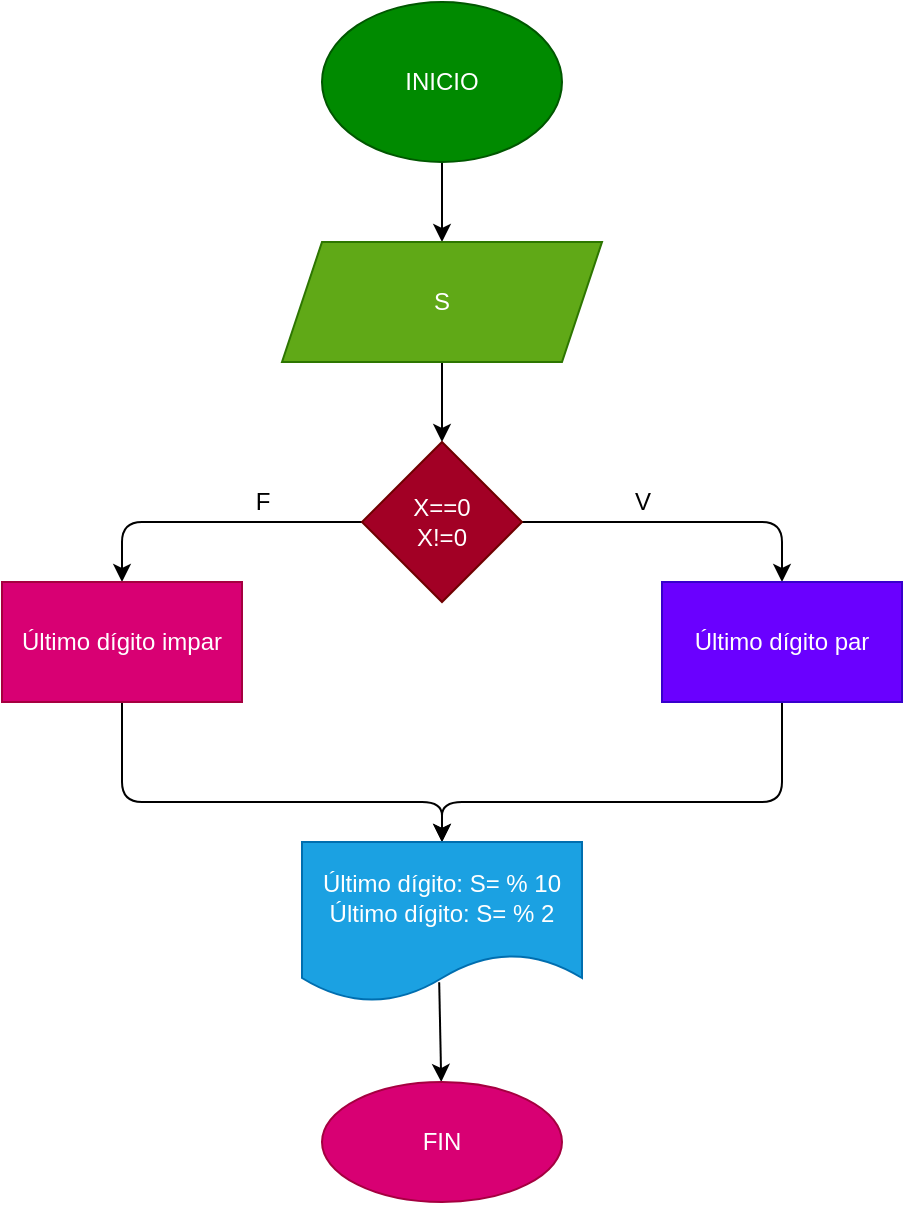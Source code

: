 <mxfile>
    <diagram id="NCBXMBYUoMJSnpKPag3M" name="Página-1">
        <mxGraphModel dx="413" dy="216" grid="1" gridSize="10" guides="1" tooltips="1" connect="1" arrows="1" fold="1" page="1" pageScale="1" pageWidth="827" pageHeight="1169" math="0" shadow="0">
            <root>
                <mxCell id="0"/>
                <mxCell id="1" parent="0"/>
                <mxCell id="4" value="" style="edgeStyle=none;html=1;" parent="1" source="2" target="3" edge="1">
                    <mxGeometry relative="1" as="geometry"/>
                </mxCell>
                <mxCell id="2" value="INICIO" style="ellipse;whiteSpace=wrap;html=1;fillColor=#008a00;fontColor=#ffffff;strokeColor=#005700;" parent="1" vertex="1">
                    <mxGeometry x="160" width="120" height="80" as="geometry"/>
                </mxCell>
                <mxCell id="6" value="" style="edgeStyle=none;html=1;" parent="1" source="3" target="5" edge="1">
                    <mxGeometry relative="1" as="geometry"/>
                </mxCell>
                <mxCell id="3" value="S" style="shape=parallelogram;perimeter=parallelogramPerimeter;whiteSpace=wrap;html=1;fixedSize=1;fillColor=#60a917;fontColor=#ffffff;strokeColor=#2D7600;" parent="1" vertex="1">
                    <mxGeometry x="140" y="120" width="160" height="60" as="geometry"/>
                </mxCell>
                <mxCell id="8" value="" style="edgeStyle=none;html=1;" parent="1" source="5" target="7" edge="1">
                    <mxGeometry relative="1" as="geometry">
                        <Array as="points">
                            <mxPoint x="390" y="260"/>
                        </Array>
                    </mxGeometry>
                </mxCell>
                <mxCell id="10" value="" style="edgeStyle=none;html=1;" parent="1" source="5" target="9" edge="1">
                    <mxGeometry relative="1" as="geometry">
                        <Array as="points">
                            <mxPoint x="60" y="260"/>
                        </Array>
                    </mxGeometry>
                </mxCell>
                <mxCell id="5" value="X==0&lt;br&gt;X!=0" style="rhombus;whiteSpace=wrap;html=1;fillColor=#a20025;fontColor=#ffffff;strokeColor=#6F0000;" parent="1" vertex="1">
                    <mxGeometry x="180" y="220" width="80" height="80" as="geometry"/>
                </mxCell>
                <mxCell id="18" value="" style="edgeStyle=none;html=1;entryX=0.5;entryY=0;entryDx=0;entryDy=0;" parent="1" source="7" target="14" edge="1">
                    <mxGeometry relative="1" as="geometry">
                        <mxPoint x="390" y="430" as="targetPoint"/>
                        <Array as="points">
                            <mxPoint x="390" y="400"/>
                            <mxPoint x="220" y="400"/>
                        </Array>
                    </mxGeometry>
                </mxCell>
                <mxCell id="7" value="&lt;span&gt;Último dígito par&lt;/span&gt;" style="whiteSpace=wrap;html=1;fillColor=#6a00ff;fontColor=#ffffff;strokeColor=#3700CC;" parent="1" vertex="1">
                    <mxGeometry x="330" y="290" width="120" height="60" as="geometry"/>
                </mxCell>
                <mxCell id="15" value="" style="edgeStyle=none;html=1;" parent="1" source="9" target="14" edge="1">
                    <mxGeometry relative="1" as="geometry">
                        <Array as="points">
                            <mxPoint x="60" y="400"/>
                            <mxPoint x="220" y="400"/>
                        </Array>
                    </mxGeometry>
                </mxCell>
                <mxCell id="9" value="&lt;span&gt;Último dígito impar&lt;/span&gt;" style="whiteSpace=wrap;html=1;fillColor=#d80073;fontColor=#ffffff;strokeColor=#A50040;" parent="1" vertex="1">
                    <mxGeometry y="290" width="120" height="60" as="geometry"/>
                </mxCell>
                <mxCell id="11" value="F" style="text;html=1;align=center;verticalAlign=middle;resizable=0;points=[];autosize=1;strokeColor=none;fillColor=none;" parent="1" vertex="1">
                    <mxGeometry x="120" y="240" width="20" height="20" as="geometry"/>
                </mxCell>
                <mxCell id="13" value="V" style="text;html=1;align=center;verticalAlign=middle;resizable=0;points=[];autosize=1;strokeColor=none;fillColor=none;" parent="1" vertex="1">
                    <mxGeometry x="310" y="240" width="20" height="20" as="geometry"/>
                </mxCell>
                <mxCell id="20" value="" style="edgeStyle=none;html=1;exitX=0.49;exitY=0.876;exitDx=0;exitDy=0;exitPerimeter=0;" parent="1" source="14" target="19" edge="1">
                    <mxGeometry relative="1" as="geometry"/>
                </mxCell>
                <mxCell id="14" value="Último dígito: S= % 10&lt;br&gt;Último dígito: S= % 2" style="shape=document;whiteSpace=wrap;html=1;boundedLbl=1;fillColor=#1ba1e2;fontColor=#ffffff;strokeColor=#006EAF;" parent="1" vertex="1">
                    <mxGeometry x="150" y="420" width="140" height="80" as="geometry"/>
                </mxCell>
                <mxCell id="19" value="FIN" style="ellipse;whiteSpace=wrap;html=1;fillColor=#d80073;fontColor=#ffffff;strokeColor=#A50040;" parent="1" vertex="1">
                    <mxGeometry x="160" y="540" width="120" height="60" as="geometry"/>
                </mxCell>
            </root>
        </mxGraphModel>
    </diagram>
</mxfile>